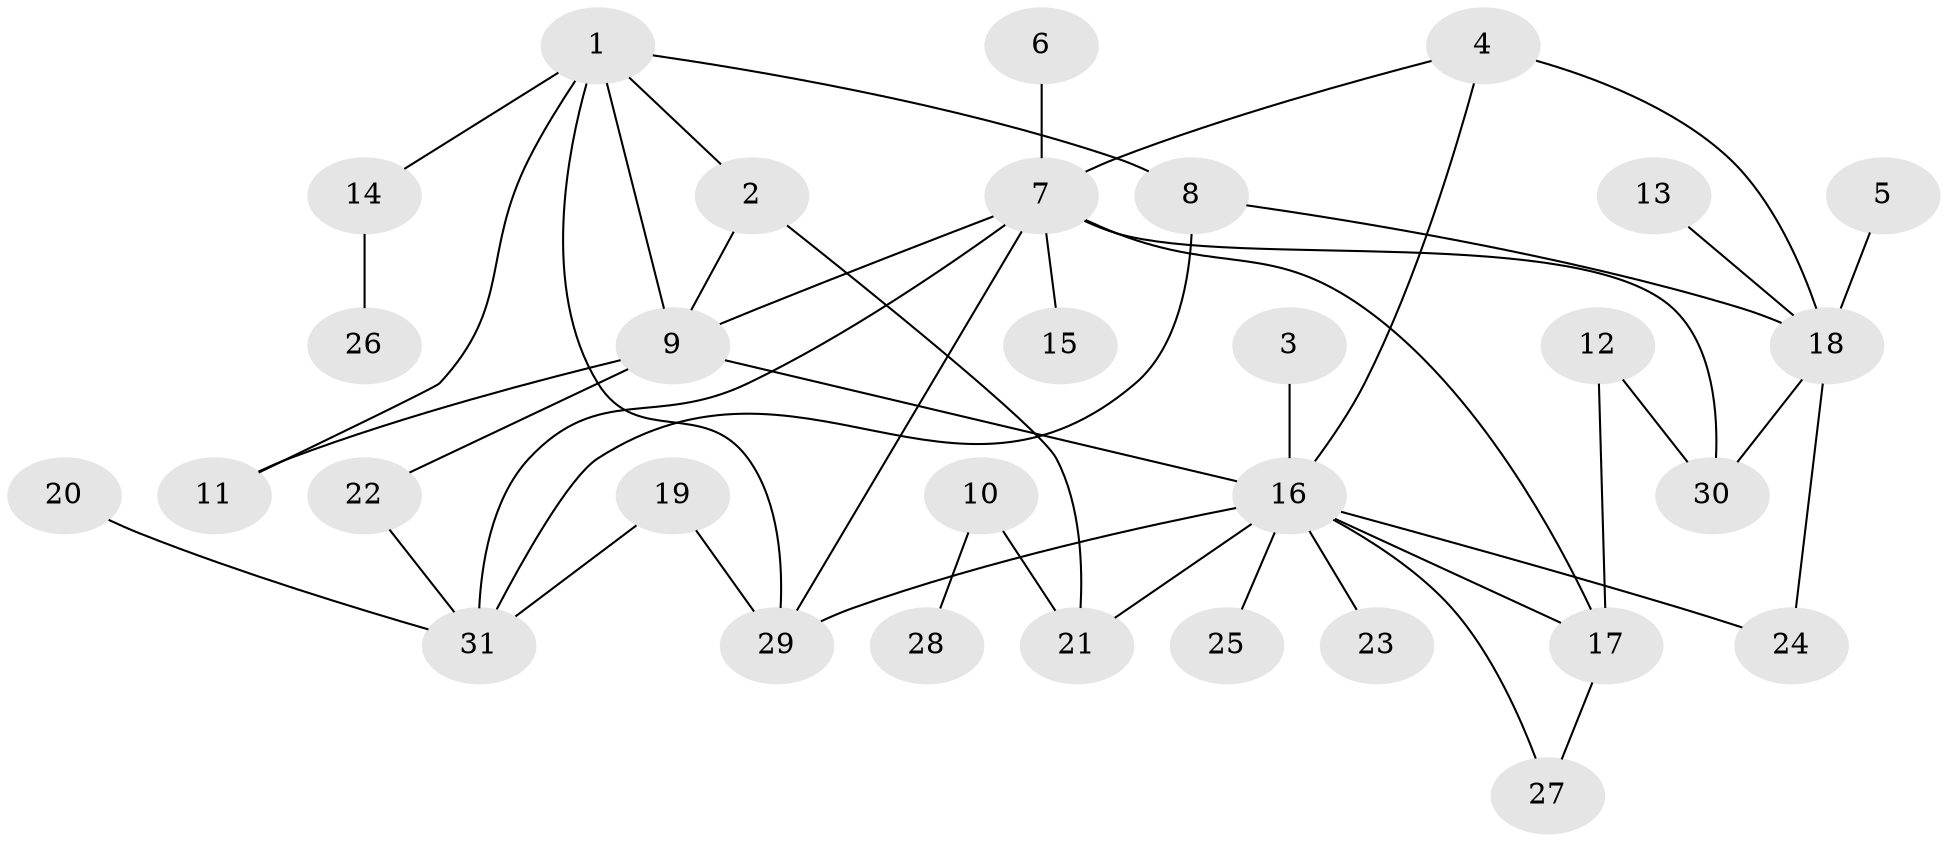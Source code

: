 // original degree distribution, {3: 0.14754098360655737, 5: 0.04918032786885246, 4: 0.13114754098360656, 8: 0.01639344262295082, 6: 0.03278688524590164, 2: 0.29508196721311475, 1: 0.32786885245901637}
// Generated by graph-tools (version 1.1) at 2025/49/03/09/25 03:49:23]
// undirected, 31 vertices, 45 edges
graph export_dot {
graph [start="1"]
  node [color=gray90,style=filled];
  1;
  2;
  3;
  4;
  5;
  6;
  7;
  8;
  9;
  10;
  11;
  12;
  13;
  14;
  15;
  16;
  17;
  18;
  19;
  20;
  21;
  22;
  23;
  24;
  25;
  26;
  27;
  28;
  29;
  30;
  31;
  1 -- 2 [weight=1.0];
  1 -- 8 [weight=1.0];
  1 -- 9 [weight=1.0];
  1 -- 11 [weight=1.0];
  1 -- 14 [weight=1.0];
  1 -- 29 [weight=1.0];
  2 -- 9 [weight=1.0];
  2 -- 21 [weight=1.0];
  3 -- 16 [weight=1.0];
  4 -- 7 [weight=1.0];
  4 -- 16 [weight=1.0];
  4 -- 18 [weight=1.0];
  5 -- 18 [weight=1.0];
  6 -- 7 [weight=1.0];
  7 -- 9 [weight=1.0];
  7 -- 15 [weight=1.0];
  7 -- 17 [weight=1.0];
  7 -- 29 [weight=1.0];
  7 -- 30 [weight=1.0];
  7 -- 31 [weight=1.0];
  8 -- 18 [weight=1.0];
  8 -- 31 [weight=1.0];
  9 -- 11 [weight=1.0];
  9 -- 16 [weight=1.0];
  9 -- 22 [weight=1.0];
  10 -- 21 [weight=1.0];
  10 -- 28 [weight=1.0];
  12 -- 17 [weight=1.0];
  12 -- 30 [weight=1.0];
  13 -- 18 [weight=1.0];
  14 -- 26 [weight=1.0];
  16 -- 17 [weight=1.0];
  16 -- 21 [weight=1.0];
  16 -- 23 [weight=1.0];
  16 -- 24 [weight=1.0];
  16 -- 25 [weight=1.0];
  16 -- 27 [weight=1.0];
  16 -- 29 [weight=1.0];
  17 -- 27 [weight=1.0];
  18 -- 24 [weight=1.0];
  18 -- 30 [weight=1.0];
  19 -- 29 [weight=1.0];
  19 -- 31 [weight=1.0];
  20 -- 31 [weight=1.0];
  22 -- 31 [weight=1.0];
}
